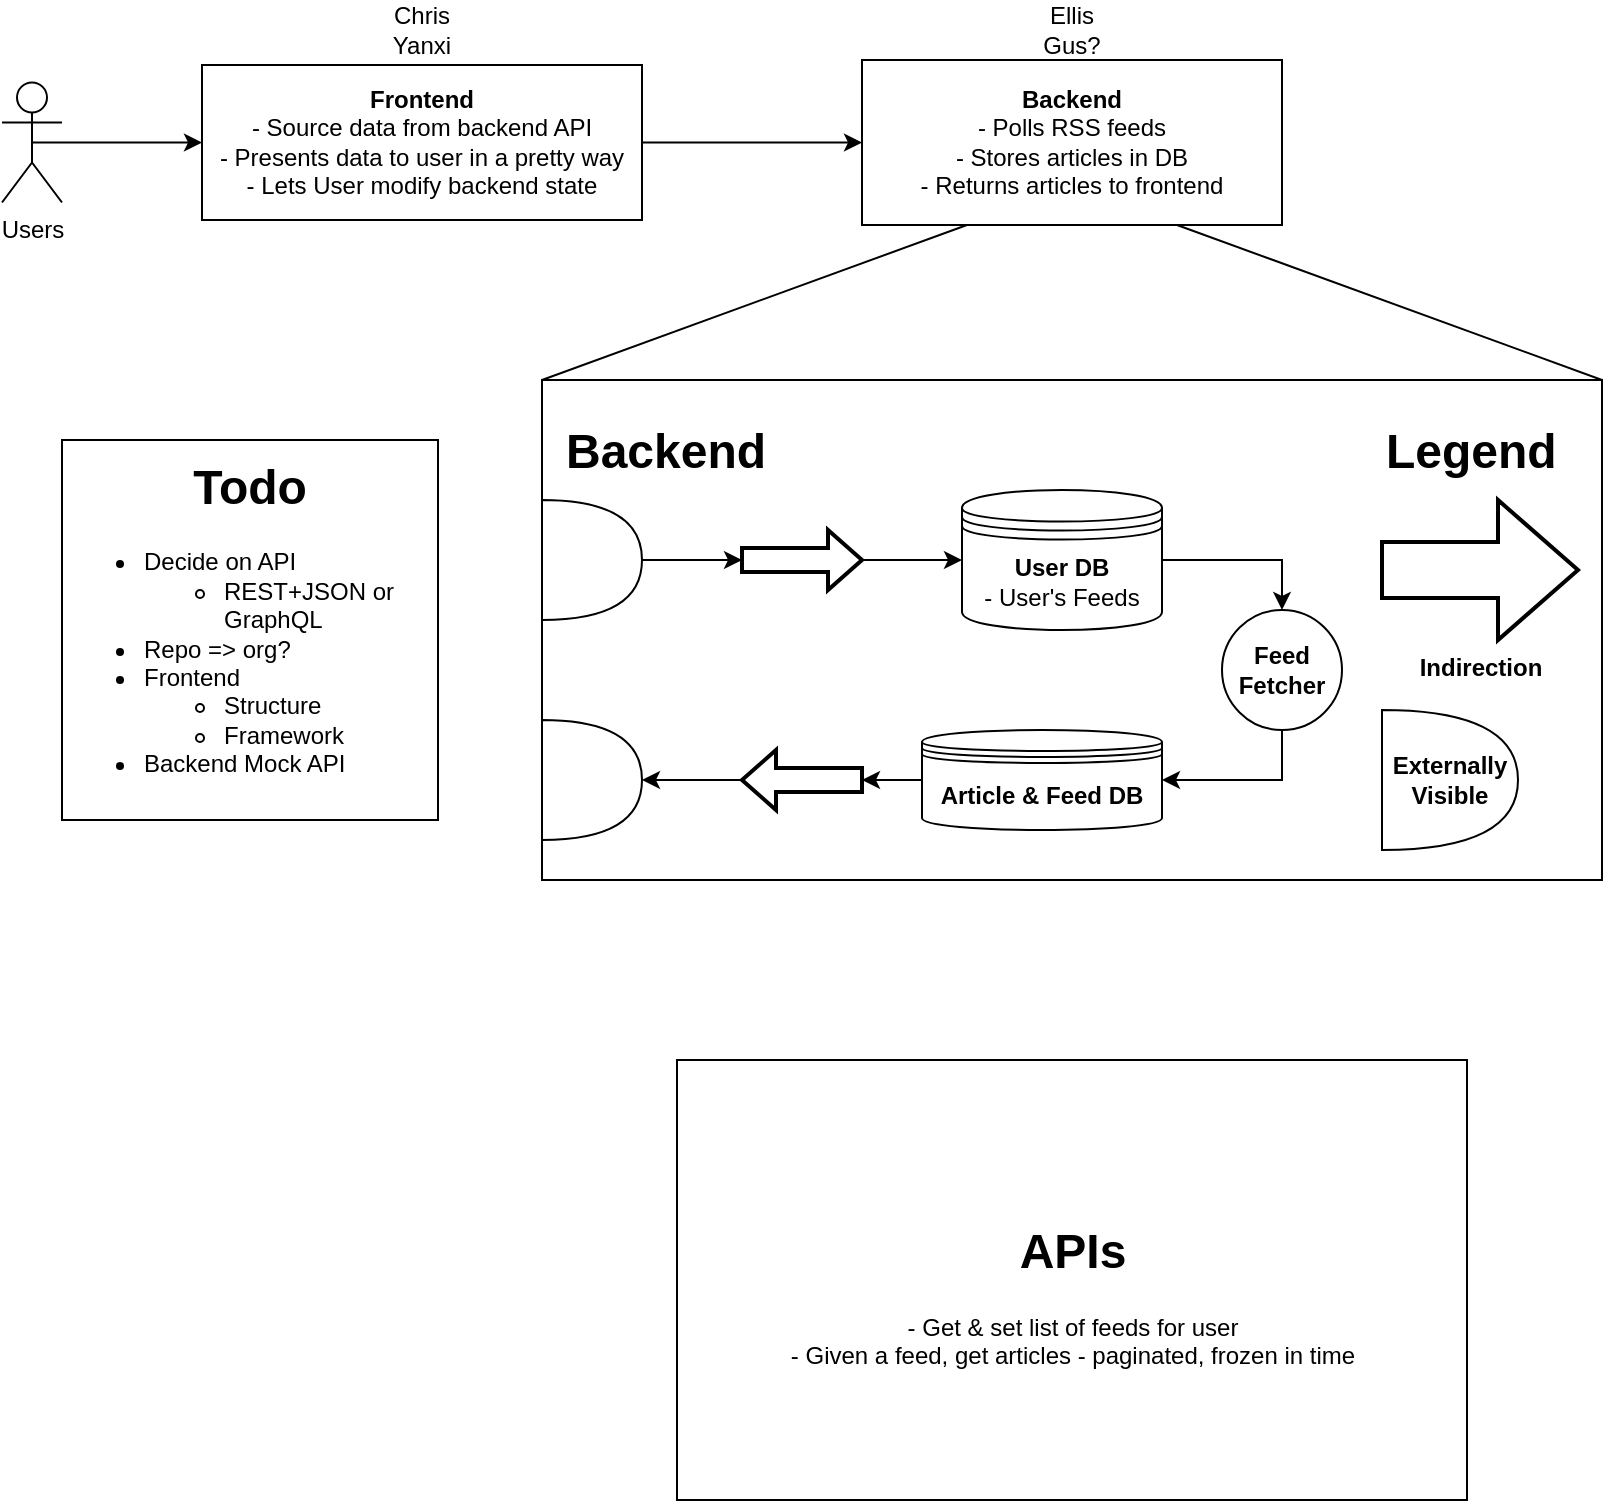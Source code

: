 <mxfile version="26.0.10">
  <diagram name="Page-1" id="ONNEkl865YsKOU8A_xtl">
    <mxGraphModel dx="1630" dy="717" grid="1" gridSize="10" guides="1" tooltips="1" connect="1" arrows="1" fold="1" page="1" pageScale="1" pageWidth="1920" pageHeight="1200" math="0" shadow="0">
      <root>
        <mxCell id="0" />
        <mxCell id="1" parent="0" />
        <mxCell id="Un7B_MPfDlpBDxi7xrs7-4" style="edgeStyle=orthogonalEdgeStyle;rounded=0;orthogonalLoop=1;jettySize=auto;html=1;exitX=1;exitY=0.5;exitDx=0;exitDy=0;entryX=0;entryY=0.5;entryDx=0;entryDy=0;" parent="1" source="Un7B_MPfDlpBDxi7xrs7-1" target="Un7B_MPfDlpBDxi7xrs7-2" edge="1">
          <mxGeometry relative="1" as="geometry" />
        </mxCell>
        <mxCell id="Un7B_MPfDlpBDxi7xrs7-1" value="&lt;div&gt;&lt;b&gt;Frontend&lt;/b&gt;&lt;/div&gt;&lt;div&gt;- Source data from backend API&lt;/div&gt;&lt;div&gt;- Presents data to user in a pretty way&lt;/div&gt;&lt;div&gt;- Lets User modify backend state&lt;br&gt;&lt;/div&gt;" style="rounded=0;whiteSpace=wrap;html=1;" parent="1" vertex="1">
          <mxGeometry x="160" y="92.5" width="220" height="77.5" as="geometry" />
        </mxCell>
        <mxCell id="Un7B_MPfDlpBDxi7xrs7-2" value="&lt;div&gt;&lt;b&gt;Backend&lt;/b&gt;&lt;/div&gt;&lt;div&gt;- Polls RSS feeds&lt;/div&gt;&lt;div&gt;- Stores articles in DB&lt;/div&gt;&lt;div&gt;- Returns articles to frontend&lt;br&gt;&lt;/div&gt;" style="rounded=0;whiteSpace=wrap;html=1;" parent="1" vertex="1">
          <mxGeometry x="490" y="90" width="210" height="82.5" as="geometry" />
        </mxCell>
        <mxCell id="Un7B_MPfDlpBDxi7xrs7-5" style="edgeStyle=orthogonalEdgeStyle;rounded=0;orthogonalLoop=1;jettySize=auto;html=1;exitX=0.5;exitY=0.5;exitDx=0;exitDy=0;exitPerimeter=0;entryX=0;entryY=0.5;entryDx=0;entryDy=0;" parent="1" source="Un7B_MPfDlpBDxi7xrs7-3" target="Un7B_MPfDlpBDxi7xrs7-1" edge="1">
          <mxGeometry relative="1" as="geometry" />
        </mxCell>
        <mxCell id="Un7B_MPfDlpBDxi7xrs7-3" value="&lt;div&gt;Users&lt;/div&gt;" style="shape=umlActor;verticalLabelPosition=bottom;verticalAlign=top;html=1;outlineConnect=0;" parent="1" vertex="1">
          <mxGeometry x="60" y="101.25" width="30" height="60" as="geometry" />
        </mxCell>
        <mxCell id="Un7B_MPfDlpBDxi7xrs7-43" value="" style="endArrow=none;html=1;rounded=0;entryX=0.25;entryY=1;entryDx=0;entryDy=0;exitX=0;exitY=0;exitDx=0;exitDy=0;" parent="1" source="Un7B_MPfDlpBDxi7xrs7-34" target="Un7B_MPfDlpBDxi7xrs7-2" edge="1">
          <mxGeometry width="50" height="50" relative="1" as="geometry">
            <mxPoint x="410" y="330" as="sourcePoint" />
            <mxPoint x="460" y="280" as="targetPoint" />
          </mxGeometry>
        </mxCell>
        <mxCell id="Un7B_MPfDlpBDxi7xrs7-44" value="" style="endArrow=none;html=1;rounded=0;entryX=0.75;entryY=1;entryDx=0;entryDy=0;exitX=1;exitY=0;exitDx=0;exitDy=0;" parent="1" source="Un7B_MPfDlpBDxi7xrs7-34" target="Un7B_MPfDlpBDxi7xrs7-2" edge="1">
          <mxGeometry width="50" height="50" relative="1" as="geometry">
            <mxPoint x="410" y="330" as="sourcePoint" />
            <mxPoint x="460" y="280" as="targetPoint" />
          </mxGeometry>
        </mxCell>
        <mxCell id="Un7B_MPfDlpBDxi7xrs7-48" value="" style="group" parent="1" vertex="1" connectable="0">
          <mxGeometry x="330" y="250" width="530" height="250" as="geometry" />
        </mxCell>
        <mxCell id="Un7B_MPfDlpBDxi7xrs7-34" value="" style="rounded=0;whiteSpace=wrap;html=1;" parent="Un7B_MPfDlpBDxi7xrs7-48" vertex="1">
          <mxGeometry width="530" height="250" as="geometry" />
        </mxCell>
        <mxCell id="Un7B_MPfDlpBDxi7xrs7-15" style="edgeStyle=orthogonalEdgeStyle;rounded=0;orthogonalLoop=1;jettySize=auto;html=1;entryX=1;entryY=0.5;entryDx=0;entryDy=0;exitX=0.5;exitY=1;exitDx=0;exitDy=0;" parent="Un7B_MPfDlpBDxi7xrs7-48" source="Un7B_MPfDlpBDxi7xrs7-10" target="Un7B_MPfDlpBDxi7xrs7-12" edge="1">
          <mxGeometry relative="1" as="geometry" />
        </mxCell>
        <mxCell id="Un7B_MPfDlpBDxi7xrs7-10" value="&lt;div&gt;Feed&lt;/div&gt;&lt;div&gt;Fetcher&lt;/div&gt;" style="ellipse;whiteSpace=wrap;html=1;aspect=fixed;fontStyle=1" parent="Un7B_MPfDlpBDxi7xrs7-48" vertex="1">
          <mxGeometry x="340" y="115" width="60" height="60" as="geometry" />
        </mxCell>
        <mxCell id="Un7B_MPfDlpBDxi7xrs7-12" value="&lt;div&gt;&lt;b&gt;Article &amp;amp; Feed DB&lt;/b&gt;&lt;/div&gt;" style="shape=datastore;whiteSpace=wrap;html=1;" parent="Un7B_MPfDlpBDxi7xrs7-48" vertex="1">
          <mxGeometry x="190" y="175" width="120" height="50" as="geometry" />
        </mxCell>
        <mxCell id="Un7B_MPfDlpBDxi7xrs7-14" style="edgeStyle=orthogonalEdgeStyle;rounded=0;orthogonalLoop=1;jettySize=auto;html=1;entryX=0.5;entryY=0;entryDx=0;entryDy=0;" parent="Un7B_MPfDlpBDxi7xrs7-48" source="Un7B_MPfDlpBDxi7xrs7-13" target="Un7B_MPfDlpBDxi7xrs7-10" edge="1">
          <mxGeometry relative="1" as="geometry" />
        </mxCell>
        <mxCell id="Un7B_MPfDlpBDxi7xrs7-13" value="&lt;div&gt;&lt;b&gt;User DB&lt;/b&gt;&lt;/div&gt;&lt;div&gt;- User&#39;s Feeds&lt;br&gt;&lt;/div&gt;" style="shape=datastore;whiteSpace=wrap;html=1;" parent="Un7B_MPfDlpBDxi7xrs7-48" vertex="1">
          <mxGeometry x="210" y="55" width="100" height="70" as="geometry" />
        </mxCell>
        <mxCell id="Un7B_MPfDlpBDxi7xrs7-24" style="edgeStyle=orthogonalEdgeStyle;rounded=0;orthogonalLoop=1;jettySize=auto;html=1;" parent="Un7B_MPfDlpBDxi7xrs7-48" source="Un7B_MPfDlpBDxi7xrs7-20" target="Un7B_MPfDlpBDxi7xrs7-13" edge="1">
          <mxGeometry relative="1" as="geometry" />
        </mxCell>
        <mxCell id="Un7B_MPfDlpBDxi7xrs7-20" value="" style="verticalLabelPosition=bottom;verticalAlign=top;html=1;strokeWidth=2;shape=mxgraph.arrows2.arrow;dy=0.6;dx=17;notch=0;" parent="Un7B_MPfDlpBDxi7xrs7-48" vertex="1">
          <mxGeometry x="100" y="75" width="60" height="30" as="geometry" />
        </mxCell>
        <mxCell id="Un7B_MPfDlpBDxi7xrs7-25" style="edgeStyle=orthogonalEdgeStyle;rounded=0;orthogonalLoop=1;jettySize=auto;html=1;" parent="Un7B_MPfDlpBDxi7xrs7-48" source="Un7B_MPfDlpBDxi7xrs7-12" target="Un7B_MPfDlpBDxi7xrs7-22" edge="1">
          <mxGeometry relative="1" as="geometry" />
        </mxCell>
        <mxCell id="Un7B_MPfDlpBDxi7xrs7-46" style="edgeStyle=orthogonalEdgeStyle;rounded=0;orthogonalLoop=1;jettySize=auto;html=1;" parent="Un7B_MPfDlpBDxi7xrs7-48" source="Un7B_MPfDlpBDxi7xrs7-22" target="Un7B_MPfDlpBDxi7xrs7-28" edge="1">
          <mxGeometry relative="1" as="geometry" />
        </mxCell>
        <mxCell id="Un7B_MPfDlpBDxi7xrs7-22" value="" style="verticalLabelPosition=bottom;verticalAlign=top;html=1;strokeWidth=2;shape=mxgraph.arrows2.arrow;dy=0.6;dx=17;notch=0;rotation=-180;" parent="Un7B_MPfDlpBDxi7xrs7-48" vertex="1">
          <mxGeometry x="100" y="185" width="60" height="30" as="geometry" />
        </mxCell>
        <mxCell id="Un7B_MPfDlpBDxi7xrs7-26" value="Indirection" style="verticalLabelPosition=bottom;verticalAlign=top;html=1;strokeWidth=2;shape=mxgraph.arrows2.arrow;dy=0.6;dx=40;notch=0;fontStyle=1" parent="Un7B_MPfDlpBDxi7xrs7-48" vertex="1">
          <mxGeometry x="420" y="60" width="98" height="70" as="geometry" />
        </mxCell>
        <mxCell id="Un7B_MPfDlpBDxi7xrs7-28" value="" style="shape=or;whiteSpace=wrap;html=1;" parent="Un7B_MPfDlpBDxi7xrs7-48" vertex="1">
          <mxGeometry y="170" width="50" height="60" as="geometry" />
        </mxCell>
        <mxCell id="Un7B_MPfDlpBDxi7xrs7-29" value="&lt;div&gt;Externally&lt;/div&gt;&lt;div&gt;Visible&lt;br&gt;&lt;/div&gt;" style="shape=or;whiteSpace=wrap;html=1;fontStyle=1" parent="Un7B_MPfDlpBDxi7xrs7-48" vertex="1">
          <mxGeometry x="420" y="165" width="68" height="70" as="geometry" />
        </mxCell>
        <mxCell id="Un7B_MPfDlpBDxi7xrs7-30" value="&lt;h1 style=&quot;margin-top: 0px;&quot;&gt;Legend&lt;/h1&gt;" style="text;html=1;whiteSpace=wrap;overflow=hidden;rounded=0;" parent="Un7B_MPfDlpBDxi7xrs7-48" vertex="1">
          <mxGeometry x="420" y="15" width="98" height="40" as="geometry" />
        </mxCell>
        <mxCell id="Un7B_MPfDlpBDxi7xrs7-32" value="" style="shape=or;whiteSpace=wrap;html=1;" parent="Un7B_MPfDlpBDxi7xrs7-48" vertex="1">
          <mxGeometry y="60" width="50" height="60" as="geometry" />
        </mxCell>
        <mxCell id="Un7B_MPfDlpBDxi7xrs7-33" style="edgeStyle=orthogonalEdgeStyle;rounded=0;orthogonalLoop=1;jettySize=auto;html=1;" parent="Un7B_MPfDlpBDxi7xrs7-48" source="Un7B_MPfDlpBDxi7xrs7-32" target="Un7B_MPfDlpBDxi7xrs7-20" edge="1">
          <mxGeometry relative="1" as="geometry" />
        </mxCell>
        <mxCell id="Un7B_MPfDlpBDxi7xrs7-36" value="&lt;h1 style=&quot;margin-top: 0px;&quot;&gt;Backend&lt;/h1&gt;" style="text;html=1;whiteSpace=wrap;overflow=hidden;rounded=0;" parent="Un7B_MPfDlpBDxi7xrs7-48" vertex="1">
          <mxGeometry x="10" y="15" width="109" height="40" as="geometry" />
        </mxCell>
        <mxCell id="mnFB6uuwoRAHt490Lffs-2" value="&lt;div&gt;Chris&lt;/div&gt;&lt;div&gt;Yanxi&lt;/div&gt;" style="text;html=1;align=center;verticalAlign=middle;whiteSpace=wrap;rounded=0;" vertex="1" parent="1">
          <mxGeometry x="240" y="60" width="60" height="30" as="geometry" />
        </mxCell>
        <mxCell id="mnFB6uuwoRAHt490Lffs-3" value="&lt;div&gt;Ellis&lt;/div&gt;&lt;div&gt;Gus?&lt;br&gt;&lt;/div&gt;" style="text;html=1;align=center;verticalAlign=middle;whiteSpace=wrap;rounded=0;" vertex="1" parent="1">
          <mxGeometry x="565" y="60" width="60" height="30" as="geometry" />
        </mxCell>
        <mxCell id="mnFB6uuwoRAHt490Lffs-4" value="&lt;h1 style=&quot;margin-top: 0px;&quot;&gt;&lt;font style=&quot;font-size: 24px;&quot;&gt;&lt;b&gt;Todo&lt;/b&gt;&lt;/font&gt;&lt;/h1&gt;&lt;div align=&quot;left&quot;&gt;&lt;ul&gt;&lt;li&gt;Decide on API&lt;/li&gt;&lt;ul&gt;&lt;li&gt;REST+JSON or GraphQL&lt;br&gt;&lt;/li&gt;&lt;/ul&gt;&lt;li&gt;Repo =&amp;gt; org?&lt;/li&gt;&lt;li&gt;Frontend&lt;/li&gt;&lt;ul&gt;&lt;li&gt;Structure&lt;/li&gt;&lt;li&gt;Framework&lt;/li&gt;&lt;/ul&gt;&lt;li&gt;Backend Mock API&lt;br&gt;&lt;/li&gt;&lt;/ul&gt;&lt;/div&gt;" style="rounded=0;whiteSpace=wrap;html=1;" vertex="1" parent="1">
          <mxGeometry x="90" y="280" width="188" height="190" as="geometry" />
        </mxCell>
        <mxCell id="mnFB6uuwoRAHt490Lffs-5" value="&lt;h1&gt;APIs&lt;/h1&gt;&lt;div&gt;- Get &amp;amp; set list of feeds for user&lt;/div&gt;&lt;div&gt;- Given a feed, get articles - paginated, frozen in time&lt;br&gt;&lt;/div&gt;" style="rounded=0;whiteSpace=wrap;html=1;" vertex="1" parent="1">
          <mxGeometry x="397.5" y="590" width="395" height="220" as="geometry" />
        </mxCell>
      </root>
    </mxGraphModel>
  </diagram>
</mxfile>

